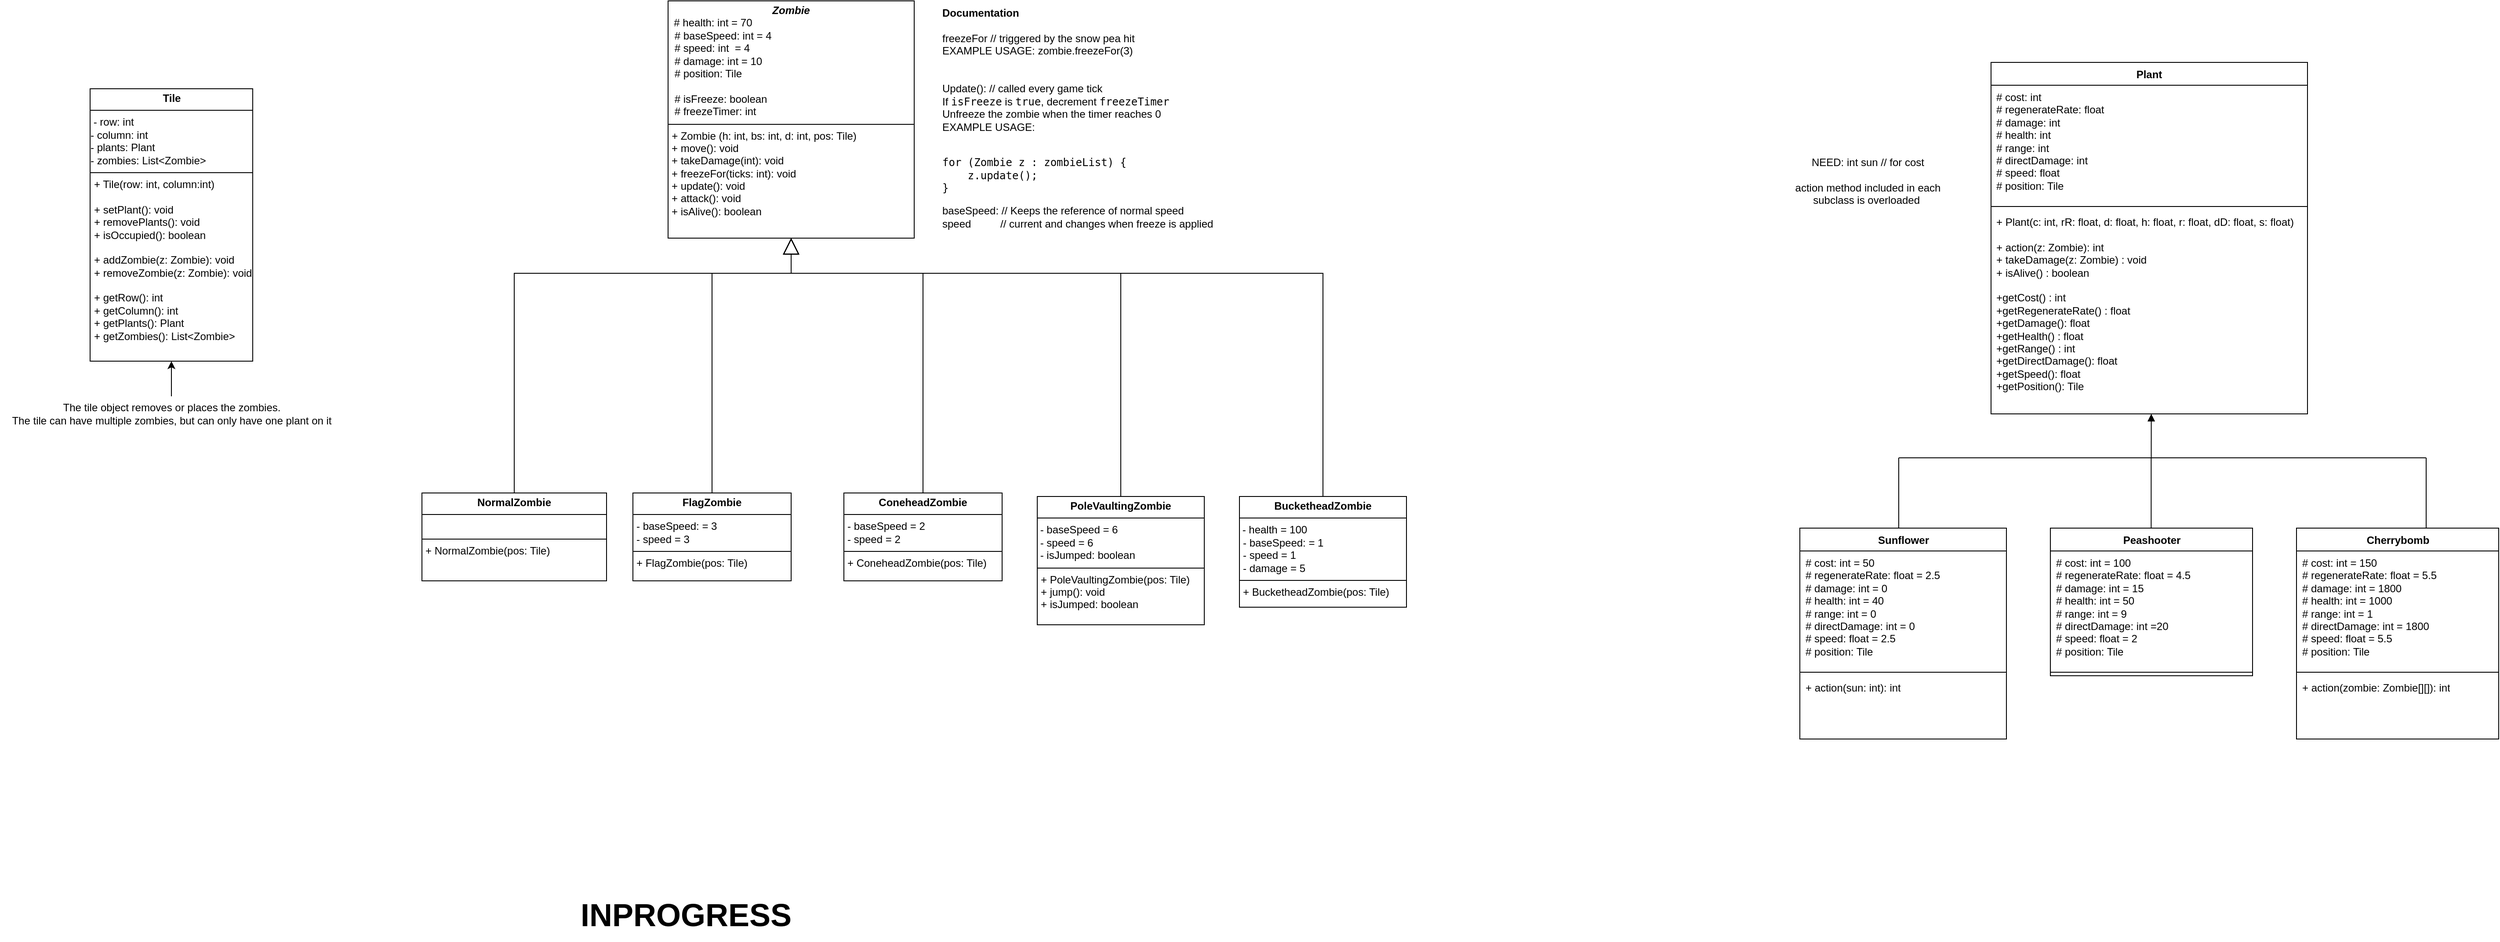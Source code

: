 <mxfile version="27.1.6">
  <diagram name="Page-1" id="4-HPhemy-RtVB5r8iuPV">
    <mxGraphModel dx="1678" dy="1974" grid="1" gridSize="10" guides="1" tooltips="1" connect="1" arrows="1" fold="1" page="1" pageScale="1" pageWidth="850" pageHeight="1100" math="0" shadow="0">
      <root>
        <mxCell id="0" />
        <mxCell id="1" parent="0" />
        <mxCell id="kYvd2Tz3C7XksMRl13nF-1" value="&lt;p style=&quot;margin:0px;margin-top:4px;text-align:center;&quot;&gt;&lt;b&gt;&lt;i&gt;Zombie&lt;/i&gt;&lt;/b&gt;&lt;/p&gt;&amp;nbsp; # health: int = 70&lt;br&gt;&lt;p style=&quot;margin: 0px 0px 0px 4px;&quot;&gt;&lt;span style=&quot;background-color: transparent; color: light-dark(rgb(0, 0, 0), rgb(255, 255, 255));&quot;&gt;&amp;nbsp;# baseSpeed: int = 4&lt;/span&gt;&lt;/p&gt;&lt;p style=&quot;margin: 0px 0px 0px 4px;&quot;&gt;&lt;span style=&quot;background-color: transparent; color: light-dark(rgb(0, 0, 0), rgb(255, 255, 255));&quot;&gt;&amp;nbsp;# speed: int&amp;nbsp; = 4&lt;/span&gt;&lt;/p&gt;&lt;p style=&quot;margin: 0px 0px 0px 4px;&quot;&gt;&lt;span style=&quot;background-color: transparent; color: light-dark(rgb(0, 0, 0), rgb(255, 255, 255));&quot;&gt;&amp;nbsp;# damage: int = 10&lt;/span&gt;&lt;/p&gt;&lt;p style=&quot;margin: 0px 0px 0px 4px;&quot;&gt;&lt;span style=&quot;background-color: transparent; color: light-dark(rgb(0, 0, 0), rgb(255, 255, 255));&quot;&gt;&amp;nbsp;# position: Tile&lt;/span&gt;&lt;/p&gt;&lt;p style=&quot;margin: 0px 0px 0px 4px;&quot;&gt;&lt;br&gt;&lt;/p&gt;&lt;p style=&quot;margin: 0px 0px 0px 4px;&quot;&gt;&amp;nbsp;# isFreeze: boolean&lt;/p&gt;&lt;p style=&quot;margin: 0px 0px 0px 4px;&quot;&gt;&amp;nbsp;# freezeTimer: int&lt;/p&gt;&lt;hr size=&quot;1&quot; style=&quot;border-style:solid;&quot;&gt;&lt;p style=&quot;margin: 0px 0px 0px 4px;&quot;&gt;&lt;i&gt;+&lt;/i&gt; Zombie (h: int, bs: int, d: int, pos: Tile)&lt;/p&gt;&lt;p style=&quot;margin: 0px 0px 0px 4px;&quot;&gt;+ move(): void&lt;/p&gt;&lt;p style=&quot;margin: 0px 0px 0px 4px;&quot;&gt;+&amp;nbsp;&lt;span style=&quot;background-color: transparent; color: light-dark(rgb(0, 0, 0), rgb(255, 255, 255));&quot;&gt;takeDamage(int): void&lt;/span&gt;&lt;span style=&quot;background-color: transparent; color: light-dark(rgb(0, 0, 0), rgb(255, 255, 255));&quot;&gt;&amp;nbsp;&lt;/span&gt;&lt;/p&gt;&lt;p style=&quot;margin: 0px 0px 0px 4px;&quot;&gt;+ freezeFor(ticks: int): void&lt;/p&gt;&lt;p style=&quot;margin: 0px 0px 0px 4px;&quot;&gt;+ update(): void&lt;/p&gt;&lt;p style=&quot;margin: 0px 0px 0px 4px;&quot;&gt;+ attack(): void&lt;/p&gt;&lt;p style=&quot;margin: 0px 0px 0px 4px;&quot;&gt;+ isAlive(): boolean&lt;/p&gt;" style="verticalAlign=top;align=left;overflow=fill;html=1;whiteSpace=wrap;" parent="1" vertex="1">
          <mxGeometry x="800" y="-30" width="280" height="270" as="geometry" />
        </mxCell>
        <mxCell id="kYvd2Tz3C7XksMRl13nF-2" value="&lt;p style=&quot;margin:0px;margin-top:4px;text-align:center;&quot;&gt;&lt;b&gt;Tile&lt;/b&gt;&lt;/p&gt;&lt;hr size=&quot;1&quot; style=&quot;border-style:solid;&quot;&gt;&amp;nbsp;- row: int&lt;div&gt;- column: int&lt;/div&gt;&lt;div&gt;- plants: Plant&lt;/div&gt;&lt;div&gt;- zombies: List&amp;lt;Zombie&amp;gt;&lt;hr size=&quot;1&quot; style=&quot;border-style:solid;&quot;&gt;&lt;p style=&quot;margin:0px;margin-left:4px;&quot;&gt;+ Tile(row: int, column:int)&lt;/p&gt;&lt;p style=&quot;margin:0px;margin-left:4px;&quot;&gt;&lt;br&gt;&lt;/p&gt;&lt;p style=&quot;margin:0px;margin-left:4px;&quot;&gt;+ setPlant(): void&lt;/p&gt;&lt;p style=&quot;margin:0px;margin-left:4px;&quot;&gt;+ removePlants(): void&lt;/p&gt;&lt;p style=&quot;margin:0px;margin-left:4px;&quot;&gt;+ isOccupied(): boolean&lt;/p&gt;&lt;p style=&quot;margin:0px;margin-left:4px;&quot;&gt;&lt;br&gt;&lt;/p&gt;&lt;p style=&quot;margin:0px;margin-left:4px;&quot;&gt;+ addZombie(z: Zombie): void&lt;/p&gt;&lt;p style=&quot;margin:0px;margin-left:4px;&quot;&gt;+ removeZombie(z: Zombie): void&lt;/p&gt;&lt;p style=&quot;margin:0px;margin-left:4px;&quot;&gt;&lt;br&gt;&lt;/p&gt;&lt;p style=&quot;margin: 0px 0px 0px 4px;&quot;&gt;+ getRow(): int&lt;/p&gt;&lt;p style=&quot;margin: 0px 0px 0px 4px;&quot;&gt;+ getColumn(): int&lt;/p&gt;&lt;p style=&quot;margin: 0px 0px 0px 4px;&quot;&gt;+ getPlants(): Plant&lt;/p&gt;&lt;p style=&quot;margin: 0px 0px 0px 4px;&quot;&gt;+ getZombies(): List&amp;lt;Zombie&amp;gt;&lt;/p&gt;&lt;/div&gt;" style="verticalAlign=top;align=left;overflow=fill;html=1;whiteSpace=wrap;" parent="1" vertex="1">
          <mxGeometry x="142.5" y="70" width="185" height="310" as="geometry" />
        </mxCell>
        <mxCell id="kYvd2Tz3C7XksMRl13nF-3" value="" style="edgeStyle=orthogonalEdgeStyle;rounded=0;orthogonalLoop=1;jettySize=auto;html=1;" parent="1" source="kYvd2Tz3C7XksMRl13nF-4" target="kYvd2Tz3C7XksMRl13nF-2" edge="1">
          <mxGeometry relative="1" as="geometry" />
        </mxCell>
        <mxCell id="kYvd2Tz3C7XksMRl13nF-4" value="The tile object removes or places the zombies.&lt;div&gt;The tile can have multiple zombies, but can only have one plant on it&lt;/div&gt;" style="text;html=1;align=center;verticalAlign=middle;resizable=0;points=[];autosize=1;strokeColor=none;fillColor=none;" parent="1" vertex="1">
          <mxGeometry x="40" y="420" width="390" height="40" as="geometry" />
        </mxCell>
        <mxCell id="kYvd2Tz3C7XksMRl13nF-5" value="&lt;p style=&quot;margin:0px;margin-top:4px;text-align:center;&quot;&gt;&lt;b&gt;NormalZombie&lt;/b&gt;&lt;/p&gt;&lt;hr size=&quot;1&quot; style=&quot;border-style:solid;&quot;&gt;&lt;br&gt;&lt;hr size=&quot;1&quot; style=&quot;border-style:solid;&quot;&gt;&lt;p style=&quot;margin: 0px 0px 0px 4px;&quot;&gt;&lt;span style=&quot;background-color: transparent; color: light-dark(rgb(0, 0, 0), rgb(255, 255, 255));&quot;&gt;+&amp;nbsp;&lt;/span&gt;&lt;span style=&quot;background-color: transparent; color: light-dark(rgb(0, 0, 0), rgb(255, 255, 255));&quot;&gt;NormalZombie(pos: &lt;/span&gt;&lt;span style=&quot;background-color: transparent; color: light-dark(rgb(0, 0, 0), rgb(255, 255, 255));&quot;&gt;Tile)&lt;/span&gt;&lt;/p&gt;&lt;p style=&quot;margin: 0px 0px 0px 4px;&quot;&gt;&lt;br&gt;&lt;/p&gt;&lt;p style=&quot;margin: 0px 0px 0px 4px;&quot;&gt;&lt;br&gt;&lt;/p&gt;" style="verticalAlign=top;align=left;overflow=fill;html=1;whiteSpace=wrap;" parent="1" vertex="1">
          <mxGeometry x="520" y="530" width="210" height="100" as="geometry" />
        </mxCell>
        <mxCell id="kYvd2Tz3C7XksMRl13nF-6" value="" style="endArrow=block;endSize=16;endFill=0;html=1;rounded=0;exitX=0.5;exitY=0;exitDx=0;exitDy=0;entryX=0.5;entryY=1;entryDx=0;entryDy=0;" parent="1" source="kYvd2Tz3C7XksMRl13nF-5" target="kYvd2Tz3C7XksMRl13nF-1" edge="1">
          <mxGeometry width="160" relative="1" as="geometry">
            <mxPoint x="910" y="310" as="sourcePoint" />
            <mxPoint x="1070" y="310" as="targetPoint" />
            <Array as="points">
              <mxPoint x="625" y="280" />
              <mxPoint x="860" y="280" />
              <mxPoint x="940" y="280" />
            </Array>
          </mxGeometry>
        </mxCell>
        <mxCell id="kYvd2Tz3C7XksMRl13nF-7" value="&lt;p style=&quot;margin:0px;margin-top:4px;text-align:center;&quot;&gt;&lt;b&gt;FlagZombie&lt;/b&gt;&lt;/p&gt;&lt;hr size=&quot;1&quot; style=&quot;border-style:solid;&quot;&gt;&lt;p style=&quot;margin: 0px 0px 0px 4px;&quot;&gt;&lt;span style=&quot;background-color: transparent; color: light-dark(rgb(0, 0, 0), rgb(255, 255, 255));&quot;&gt;- baseSpeed: = 3&lt;/span&gt;&lt;/p&gt;&lt;p style=&quot;margin: 0px 0px 0px 4px;&quot;&gt;- speed = 3&lt;/p&gt;&lt;hr size=&quot;1&quot; style=&quot;border-style:solid;&quot;&gt;&lt;p style=&quot;margin: 0px 0px 0px 4px;&quot;&gt;+ FlagZombie(pos: Tile)&lt;/p&gt;" style="verticalAlign=top;align=left;overflow=fill;html=1;whiteSpace=wrap;" parent="1" vertex="1">
          <mxGeometry x="760" y="530" width="180" height="100" as="geometry" />
        </mxCell>
        <mxCell id="kYvd2Tz3C7XksMRl13nF-8" value="&lt;p style=&quot;margin:0px;margin-top:4px;text-align:center;&quot;&gt;&lt;b&gt;ConeheadZombie&lt;/b&gt;&lt;/p&gt;&lt;hr size=&quot;1&quot; style=&quot;border-style:solid;&quot;&gt;&lt;p style=&quot;margin: 0px 0px 0px 4px;&quot;&gt;- baseSpeed = 2&lt;/p&gt;&lt;p style=&quot;margin: 0px 0px 0px 4px;&quot;&gt;- speed = 2&lt;/p&gt;&lt;hr size=&quot;1&quot; style=&quot;border-style:solid;&quot;&gt;&lt;p style=&quot;margin:0px;margin-left:4px;&quot;&gt;+ ConeheadZombie(pos: Tile)&lt;/p&gt;" style="verticalAlign=top;align=left;overflow=fill;html=1;whiteSpace=wrap;" parent="1" vertex="1">
          <mxGeometry x="1000" y="530" width="180" height="100" as="geometry" />
        </mxCell>
        <mxCell id="kYvd2Tz3C7XksMRl13nF-9" value="&lt;p style=&quot;margin:0px;margin-top:4px;text-align:center;&quot;&gt;&lt;b&gt;PoleVaultingZombie&lt;/b&gt;&lt;/p&gt;&lt;hr size=&quot;1&quot; style=&quot;border-style:solid;&quot;&gt;&amp;nbsp;- baseSpeed = 6&lt;div&gt;&amp;nbsp;- speed = 6&lt;span style=&quot;background-color: transparent; color: light-dark(rgb(0, 0, 0), rgb(255, 255, 255));&quot;&gt;&amp;nbsp;&lt;/span&gt;&lt;div&gt;&lt;div&gt;&amp;nbsp;- isJumped: boolean&lt;div&gt;&lt;hr size=&quot;1&quot; style=&quot;border-style:solid;&quot;&gt;&lt;p style=&quot;margin:0px;margin-left:4px;&quot;&gt;&lt;span style=&quot;background-color: transparent; color: light-dark(rgb(0, 0, 0), rgb(255, 255, 255));&quot;&gt;+ PoleVaultingZombie(pos: Tile)&lt;/span&gt;&lt;/p&gt;&lt;p style=&quot;margin:0px;margin-left:4px;&quot;&gt;&lt;span style=&quot;background-color: transparent; color: light-dark(rgb(0, 0, 0), rgb(255, 255, 255));&quot;&gt;+ jump(): void&lt;/span&gt;&lt;/p&gt;&lt;p style=&quot;margin:0px;margin-left:4px;&quot;&gt;+ isJumped: boolean&lt;/p&gt;&lt;p style=&quot;margin:0px;margin-left:4px;&quot;&gt;&lt;br&gt;&lt;/p&gt;&lt;/div&gt;&lt;/div&gt;&lt;/div&gt;&lt;/div&gt;" style="verticalAlign=top;align=left;overflow=fill;html=1;whiteSpace=wrap;" parent="1" vertex="1">
          <mxGeometry x="1220" y="534" width="190" height="146" as="geometry" />
        </mxCell>
        <mxCell id="kYvd2Tz3C7XksMRl13nF-10" value="&lt;p style=&quot;margin:0px;margin-top:4px;text-align:center;&quot;&gt;&lt;b&gt;BucketheadZombie&lt;/b&gt;&lt;/p&gt;&lt;hr size=&quot;1&quot; style=&quot;border-style:solid;&quot;&gt;&amp;nbsp;- health = 100&lt;br&gt;&lt;p style=&quot;margin: 0px 0px 0px 4px;&quot;&gt;&lt;span style=&quot;background-color: transparent; color: light-dark(rgb(0, 0, 0), rgb(255, 255, 255));&quot;&gt;- baseSpeed: = 1&lt;/span&gt;&lt;/p&gt;&lt;p style=&quot;margin: 0px 0px 0px 4px;&quot;&gt;&lt;span style=&quot;background-color: transparent; color: light-dark(rgb(0, 0, 0), rgb(255, 255, 255));&quot;&gt;- speed = 1&lt;/span&gt;&lt;/p&gt;&lt;p style=&quot;margin: 0px 0px 0px 4px;&quot;&gt;&lt;span style=&quot;background-color: transparent; color: light-dark(rgb(0, 0, 0), rgb(255, 255, 255));&quot;&gt;- damage = 5&lt;/span&gt;&lt;/p&gt;&lt;hr size=&quot;1&quot; style=&quot;border-style:solid;&quot;&gt;&lt;p style=&quot;margin:0px;margin-left:4px;&quot;&gt;+ BucketheadZombie(pos: Tile)&lt;/p&gt;" style="verticalAlign=top;align=left;overflow=fill;html=1;whiteSpace=wrap;" parent="1" vertex="1">
          <mxGeometry x="1450" y="534" width="190" height="126" as="geometry" />
        </mxCell>
        <mxCell id="kYvd2Tz3C7XksMRl13nF-11" value="" style="endArrow=block;endSize=16;endFill=0;html=1;rounded=0;entryX=0.5;entryY=1;entryDx=0;entryDy=0;exitX=0.5;exitY=0;exitDx=0;exitDy=0;" parent="1" source="kYvd2Tz3C7XksMRl13nF-7" target="kYvd2Tz3C7XksMRl13nF-1" edge="1">
          <mxGeometry width="160" relative="1" as="geometry">
            <mxPoint x="770" y="300" as="sourcePoint" />
            <mxPoint x="1090" y="250" as="targetPoint" />
            <Array as="points">
              <mxPoint x="850" y="280" />
              <mxPoint x="940" y="280" />
            </Array>
          </mxGeometry>
        </mxCell>
        <mxCell id="kYvd2Tz3C7XksMRl13nF-12" value="" style="endArrow=block;endSize=16;endFill=0;html=1;rounded=0;entryX=0.5;entryY=1;entryDx=0;entryDy=0;exitX=0.5;exitY=0;exitDx=0;exitDy=0;" parent="1" source="kYvd2Tz3C7XksMRl13nF-8" target="kYvd2Tz3C7XksMRl13nF-1" edge="1">
          <mxGeometry width="160" relative="1" as="geometry">
            <mxPoint x="940" y="320" as="sourcePoint" />
            <mxPoint x="1090" y="240" as="targetPoint" />
            <Array as="points">
              <mxPoint x="1090" y="280" />
              <mxPoint x="940" y="280" />
            </Array>
          </mxGeometry>
        </mxCell>
        <mxCell id="kYvd2Tz3C7XksMRl13nF-13" value="" style="endArrow=block;endSize=16;endFill=0;html=1;rounded=0;entryX=0.5;entryY=1;entryDx=0;entryDy=0;exitX=0.5;exitY=0;exitDx=0;exitDy=0;" parent="1" source="kYvd2Tz3C7XksMRl13nF-9" target="kYvd2Tz3C7XksMRl13nF-1" edge="1">
          <mxGeometry width="160" relative="1" as="geometry">
            <mxPoint x="1080" y="330" as="sourcePoint" />
            <mxPoint x="1080" y="250" as="targetPoint" />
            <Array as="points">
              <mxPoint x="1315" y="280" />
              <mxPoint x="1090" y="280" />
              <mxPoint x="940" y="280" />
            </Array>
          </mxGeometry>
        </mxCell>
        <mxCell id="kYvd2Tz3C7XksMRl13nF-14" value="" style="endArrow=block;endSize=16;endFill=0;html=1;rounded=0;entryX=0.5;entryY=1;entryDx=0;entryDy=0;exitX=0.5;exitY=0;exitDx=0;exitDy=0;" parent="1" source="kYvd2Tz3C7XksMRl13nF-10" target="kYvd2Tz3C7XksMRl13nF-1" edge="1">
          <mxGeometry width="160" relative="1" as="geometry">
            <mxPoint x="1250" y="320" as="sourcePoint" />
            <mxPoint x="1100" y="240" as="targetPoint" />
            <Array as="points">
              <mxPoint x="1545" y="280" />
              <mxPoint x="1240" y="280" />
              <mxPoint x="940" y="280" />
            </Array>
          </mxGeometry>
        </mxCell>
        <mxCell id="kYvd2Tz3C7XksMRl13nF-15" value="&lt;b&gt;&lt;font style=&quot;font-size: 36px;&quot;&gt;INPROGRESS&lt;/font&gt;&lt;/b&gt;" style="text;html=1;align=center;verticalAlign=middle;resizable=0;points=[];autosize=1;strokeColor=none;fillColor=none;" parent="1" vertex="1">
          <mxGeometry x="690" y="980" width="260" height="60" as="geometry" />
        </mxCell>
        <mxCell id="kYvd2Tz3C7XksMRl13nF-16" value="Plant&lt;div&gt;&lt;br&gt;&lt;/div&gt;" style="swimlane;fontStyle=1;align=center;verticalAlign=top;childLayout=stackLayout;horizontal=1;startSize=26;horizontalStack=0;resizeParent=1;resizeParentMax=0;resizeLast=0;collapsible=1;marginBottom=0;whiteSpace=wrap;html=1;" parent="1" vertex="1">
          <mxGeometry x="2305" y="40" width="360" height="400" as="geometry" />
        </mxCell>
        <mxCell id="kYvd2Tz3C7XksMRl13nF-17" value="# cost: int&lt;div&gt;# regenerateRate: float&lt;/div&gt;&lt;div&gt;# damage: int&lt;/div&gt;&lt;div&gt;# health: int&lt;/div&gt;&lt;div&gt;# range: int&lt;/div&gt;&lt;div&gt;# directDamage: int&lt;/div&gt;&lt;div&gt;# speed: float&lt;/div&gt;&lt;div&gt;# position: Tile&lt;/div&gt;" style="text;strokeColor=none;fillColor=none;align=left;verticalAlign=top;spacingLeft=4;spacingRight=4;overflow=hidden;rotatable=0;points=[[0,0.5],[1,0.5]];portConstraint=eastwest;whiteSpace=wrap;html=1;" parent="kYvd2Tz3C7XksMRl13nF-16" vertex="1">
          <mxGeometry y="26" width="360" height="134" as="geometry" />
        </mxCell>
        <mxCell id="kYvd2Tz3C7XksMRl13nF-18" value="" style="line;strokeWidth=1;fillColor=none;align=left;verticalAlign=middle;spacingTop=-1;spacingLeft=3;spacingRight=3;rotatable=0;labelPosition=right;points=[];portConstraint=eastwest;strokeColor=inherit;" parent="kYvd2Tz3C7XksMRl13nF-16" vertex="1">
          <mxGeometry y="160" width="360" height="8" as="geometry" />
        </mxCell>
        <mxCell id="kYvd2Tz3C7XksMRl13nF-19" value="&lt;div&gt;+ Plant(c: int, rR: float, d: float, h: float, r: float, dD: float, s: float)&lt;/div&gt;&lt;div&gt;&lt;br&gt;&lt;/div&gt;+ action(z: Zombie): int&lt;div&gt;+ takeDamage(z: Zombie) : void&lt;/div&gt;&lt;div&gt;+ isAlive() : boolean&lt;/div&gt;&lt;div&gt;&lt;br&gt;&lt;/div&gt;&lt;div&gt;+getCost() : int&lt;/div&gt;&lt;div&gt;+getRegenerateRate() : float&lt;/div&gt;&lt;div&gt;+getDamage(): float&lt;/div&gt;&lt;div&gt;+getHealth() : float&lt;/div&gt;&lt;div&gt;+getRange() : int&lt;/div&gt;&lt;div&gt;+getDirectDamage(): float&lt;/div&gt;&lt;div&gt;+getSpeed(): float&lt;/div&gt;&lt;div&gt;+getPosition(): Tile&lt;/div&gt;" style="text;strokeColor=none;fillColor=none;align=left;verticalAlign=top;spacingLeft=4;spacingRight=4;overflow=hidden;rotatable=0;points=[[0,0.5],[1,0.5]];portConstraint=eastwest;whiteSpace=wrap;html=1;" parent="kYvd2Tz3C7XksMRl13nF-16" vertex="1">
          <mxGeometry y="168" width="360" height="232" as="geometry" />
        </mxCell>
        <mxCell id="kYvd2Tz3C7XksMRl13nF-20" value="Sunflower" style="swimlane;fontStyle=1;align=center;verticalAlign=top;childLayout=stackLayout;horizontal=1;startSize=26;horizontalStack=0;resizeParent=1;resizeParentMax=0;resizeLast=0;collapsible=1;marginBottom=0;whiteSpace=wrap;html=1;" parent="1" vertex="1">
          <mxGeometry x="2087.5" y="570" width="235" height="240" as="geometry" />
        </mxCell>
        <mxCell id="kYvd2Tz3C7XksMRl13nF-21" value="# cost: int = 50&lt;div&gt;# regenerateRate: float = 2.5&lt;/div&gt;&lt;div&gt;# damage: int = 0&lt;/div&gt;&lt;div&gt;# health: int = 40&lt;/div&gt;&lt;div&gt;# range: int = 0&lt;/div&gt;&lt;div&gt;# directDamage: int = 0&lt;/div&gt;&lt;div&gt;# speed: float = 2.5&lt;/div&gt;&lt;div&gt;# position: Tile&lt;/div&gt;" style="text;strokeColor=none;fillColor=none;align=left;verticalAlign=top;spacingLeft=4;spacingRight=4;overflow=hidden;rotatable=0;points=[[0,0.5],[1,0.5]];portConstraint=eastwest;whiteSpace=wrap;html=1;" parent="kYvd2Tz3C7XksMRl13nF-20" vertex="1">
          <mxGeometry y="26" width="235" height="134" as="geometry" />
        </mxCell>
        <mxCell id="kYvd2Tz3C7XksMRl13nF-22" value="" style="line;strokeWidth=1;fillColor=none;align=left;verticalAlign=middle;spacingTop=-1;spacingLeft=3;spacingRight=3;rotatable=0;labelPosition=right;points=[];portConstraint=eastwest;strokeColor=inherit;" parent="kYvd2Tz3C7XksMRl13nF-20" vertex="1">
          <mxGeometry y="160" width="235" height="8" as="geometry" />
        </mxCell>
        <mxCell id="kYvd2Tz3C7XksMRl13nF-23" value="+ action(sun: int): int" style="text;strokeColor=none;fillColor=none;align=left;verticalAlign=top;spacingLeft=4;spacingRight=4;overflow=hidden;rotatable=0;points=[[0,0.5],[1,0.5]];portConstraint=eastwest;whiteSpace=wrap;html=1;" parent="kYvd2Tz3C7XksMRl13nF-20" vertex="1">
          <mxGeometry y="168" width="235" height="72" as="geometry" />
        </mxCell>
        <mxCell id="kYvd2Tz3C7XksMRl13nF-24" value="Peashooter" style="swimlane;fontStyle=1;align=center;verticalAlign=top;childLayout=stackLayout;horizontal=1;startSize=26;horizontalStack=0;resizeParent=1;resizeParentMax=0;resizeLast=0;collapsible=1;marginBottom=0;whiteSpace=wrap;html=1;" parent="1" vertex="1">
          <mxGeometry x="2372.5" y="570" width="230" height="168" as="geometry" />
        </mxCell>
        <mxCell id="kYvd2Tz3C7XksMRl13nF-25" value="# cost: int = 100&lt;div&gt;# regenerateRate: float = 4.5&lt;/div&gt;&lt;div&gt;# damage: int = 15&lt;/div&gt;&lt;div&gt;# health: int = 50&lt;/div&gt;&lt;div&gt;# range: int = 9&lt;/div&gt;&lt;div&gt;# directDamage: int =20&lt;/div&gt;&lt;div&gt;# speed: float = 2&lt;/div&gt;&lt;div&gt;# position: Tile&lt;/div&gt;" style="text;strokeColor=none;fillColor=none;align=left;verticalAlign=top;spacingLeft=4;spacingRight=4;overflow=hidden;rotatable=0;points=[[0,0.5],[1,0.5]];portConstraint=eastwest;whiteSpace=wrap;html=1;" parent="kYvd2Tz3C7XksMRl13nF-24" vertex="1">
          <mxGeometry y="26" width="230" height="134" as="geometry" />
        </mxCell>
        <mxCell id="kYvd2Tz3C7XksMRl13nF-26" value="" style="line;strokeWidth=1;fillColor=none;align=left;verticalAlign=middle;spacingTop=-1;spacingLeft=3;spacingRight=3;rotatable=0;labelPosition=right;points=[];portConstraint=eastwest;strokeColor=inherit;" parent="kYvd2Tz3C7XksMRl13nF-24" vertex="1">
          <mxGeometry y="160" width="230" height="8" as="geometry" />
        </mxCell>
        <mxCell id="kYvd2Tz3C7XksMRl13nF-28" value="Cherrybomb" style="swimlane;fontStyle=1;align=center;verticalAlign=top;childLayout=stackLayout;horizontal=1;startSize=26;horizontalStack=0;resizeParent=1;resizeParentMax=0;resizeLast=0;collapsible=1;marginBottom=0;whiteSpace=wrap;html=1;" parent="1" vertex="1">
          <mxGeometry x="2652.5" y="570" width="230" height="240" as="geometry" />
        </mxCell>
        <mxCell id="kYvd2Tz3C7XksMRl13nF-29" value="# cost: int = 150&lt;div&gt;# regenerateRate: float = 5.5&lt;/div&gt;&lt;div&gt;# damage: int = 1800&lt;/div&gt;&lt;div&gt;# health: int = 1000&lt;/div&gt;&lt;div&gt;# range: int = 1&lt;/div&gt;&lt;div&gt;# directDamage: int = 1800&lt;/div&gt;&lt;div&gt;# speed: float = 5.5&lt;/div&gt;&lt;div&gt;# position: Tile&lt;/div&gt;" style="text;strokeColor=none;fillColor=none;align=left;verticalAlign=top;spacingLeft=4;spacingRight=4;overflow=hidden;rotatable=0;points=[[0,0.5],[1,0.5]];portConstraint=eastwest;whiteSpace=wrap;html=1;" parent="kYvd2Tz3C7XksMRl13nF-28" vertex="1">
          <mxGeometry y="26" width="230" height="134" as="geometry" />
        </mxCell>
        <mxCell id="kYvd2Tz3C7XksMRl13nF-30" value="" style="line;strokeWidth=1;fillColor=none;align=left;verticalAlign=middle;spacingTop=-1;spacingLeft=3;spacingRight=3;rotatable=0;labelPosition=right;points=[];portConstraint=eastwest;strokeColor=inherit;" parent="kYvd2Tz3C7XksMRl13nF-28" vertex="1">
          <mxGeometry y="160" width="230" height="8" as="geometry" />
        </mxCell>
        <mxCell id="kYvd2Tz3C7XksMRl13nF-31" value="+ action(zombie: Zombie[][]): int" style="text;strokeColor=none;fillColor=none;align=left;verticalAlign=top;spacingLeft=4;spacingRight=4;overflow=hidden;rotatable=0;points=[[0,0.5],[1,0.5]];portConstraint=eastwest;whiteSpace=wrap;html=1;" parent="kYvd2Tz3C7XksMRl13nF-28" vertex="1">
          <mxGeometry y="168" width="230" height="72" as="geometry" />
        </mxCell>
        <mxCell id="kYvd2Tz3C7XksMRl13nF-48" value="NEED: int sun // for cost&lt;div&gt;&lt;br&gt;&lt;/div&gt;&lt;div&gt;action method included in each subclass is overloaded&amp;nbsp;&lt;/div&gt;" style="text;html=1;align=center;verticalAlign=middle;whiteSpace=wrap;rounded=0;" parent="1" vertex="1">
          <mxGeometry x="2080" y="80" width="170" height="190" as="geometry" />
        </mxCell>
        <mxCell id="5ORLc70mwK0iMiF9P5j_-1" value="&lt;span style=&quot;background-color: transparent; color: light-dark(rgb(0, 0, 0), rgb(255, 255, 255));&quot;&gt;&lt;b&gt;Documentation&lt;/b&gt;&lt;br&gt;&lt;br&gt;freezeFor // triggered by the snow pea hit&lt;/span&gt;&lt;div&gt;&lt;span style=&quot;background-color: transparent; color: light-dark(rgb(0, 0, 0), rgb(255, 255, 255));&quot;&gt;EXAMPLE USAGE:&amp;nbsp;&lt;/span&gt;&lt;span style=&quot;background-color: transparent; color: light-dark(rgb(0, 0, 0), rgb(255, 255, 255));&quot;&gt;zombie.freezeFor(&lt;/span&gt;&lt;span style=&quot;background-color: transparent; color: light-dark(rgb(0, 0, 0), rgb(255, 255, 255));&quot;&gt;3&lt;/span&gt;&lt;span style=&quot;background-color: transparent; color: light-dark(rgb(0, 0, 0), rgb(255, 255, 255));&quot;&gt;)&lt;/span&gt;&lt;/div&gt;&lt;div&gt;&lt;span style=&quot;background-color: transparent; color: light-dark(rgb(0, 0, 0), rgb(255, 255, 255));&quot;&gt;&lt;br&gt;&lt;/span&gt;&lt;/div&gt;&lt;div&gt;&lt;span style=&quot;background-color: transparent; color: light-dark(rgb(0, 0, 0), rgb(255, 255, 255));&quot;&gt;&lt;br&gt;&lt;/span&gt;&lt;div&gt;&lt;span style=&quot;background-color: transparent; color: light-dark(rgb(0, 0, 0), rgb(255, 255, 255));&quot;&gt;Update(): // called every game tick&lt;br&gt;If &lt;code&gt;isFreeze&lt;/code&gt; is &lt;code&gt;true&lt;/code&gt;, decrement &lt;code&gt;freezeTimer&lt;br&gt;&lt;/code&gt;&lt;/span&gt;&lt;span style=&quot;background-color: transparent; color: light-dark(rgb(0, 0, 0), rgb(255, 255, 255));&quot;&gt;Unfreeze the zombie when the timer reaches 0&lt;/span&gt;&lt;/div&gt;&lt;div&gt;EXAMPLE USAGE:&lt;br&gt;&lt;br&gt;&lt;pre&gt;for (Zombie z : zombieList) {&lt;br&gt;    z.update();&lt;br&gt;}&lt;/pre&gt;&lt;/div&gt;&lt;div&gt;baseSpeed: // Keeps the reference of normal speed&lt;/div&gt;&lt;div&gt;speed&amp;nbsp; &amp;nbsp; &amp;nbsp; &amp;nbsp; &amp;nbsp; // current and changes when freeze is applied&lt;/div&gt;&lt;/div&gt;" style="text;whiteSpace=wrap;html=1;" parent="1" vertex="1">
          <mxGeometry x="1110" y="-30" width="350" height="310" as="geometry" />
        </mxCell>
        <mxCell id="MRvEp4FrnYOevCNLKCXT-1" value="" style="endArrow=none;html=1;edgeStyle=orthogonalEdgeStyle;rounded=0;" edge="1" parent="1">
          <mxGeometry relative="1" as="geometry">
            <mxPoint x="2200" y="490" as="sourcePoint" />
            <mxPoint x="2800" y="490" as="targetPoint" />
          </mxGeometry>
        </mxCell>
        <mxCell id="MRvEp4FrnYOevCNLKCXT-4" value="" style="endArrow=none;html=1;edgeStyle=orthogonalEdgeStyle;rounded=0;" edge="1" parent="1">
          <mxGeometry relative="1" as="geometry">
            <mxPoint x="2200" y="570" as="sourcePoint" />
            <mxPoint x="2200" y="490" as="targetPoint" />
          </mxGeometry>
        </mxCell>
        <mxCell id="MRvEp4FrnYOevCNLKCXT-7" value="" style="endArrow=none;html=1;edgeStyle=orthogonalEdgeStyle;rounded=0;" edge="1" parent="1">
          <mxGeometry relative="1" as="geometry">
            <mxPoint x="2487.16" y="570" as="sourcePoint" />
            <mxPoint x="2487.16" y="490" as="targetPoint" />
          </mxGeometry>
        </mxCell>
        <mxCell id="MRvEp4FrnYOevCNLKCXT-8" value="" style="endArrow=none;html=1;edgeStyle=orthogonalEdgeStyle;rounded=0;" edge="1" parent="1">
          <mxGeometry relative="1" as="geometry">
            <mxPoint x="2800" y="570" as="sourcePoint" />
            <mxPoint x="2800" y="490" as="targetPoint" />
          </mxGeometry>
        </mxCell>
        <mxCell id="MRvEp4FrnYOevCNLKCXT-9" value="" style="endArrow=block;endFill=1;html=1;edgeStyle=orthogonalEdgeStyle;align=left;verticalAlign=top;rounded=0;entryX=0.514;entryY=1;entryDx=0;entryDy=0;entryPerimeter=0;" edge="1" parent="1">
          <mxGeometry x="-1" relative="1" as="geometry">
            <mxPoint x="2487.25" y="490" as="sourcePoint" />
            <mxPoint x="2487.29" y="440" as="targetPoint" />
          </mxGeometry>
        </mxCell>
      </root>
    </mxGraphModel>
  </diagram>
</mxfile>
